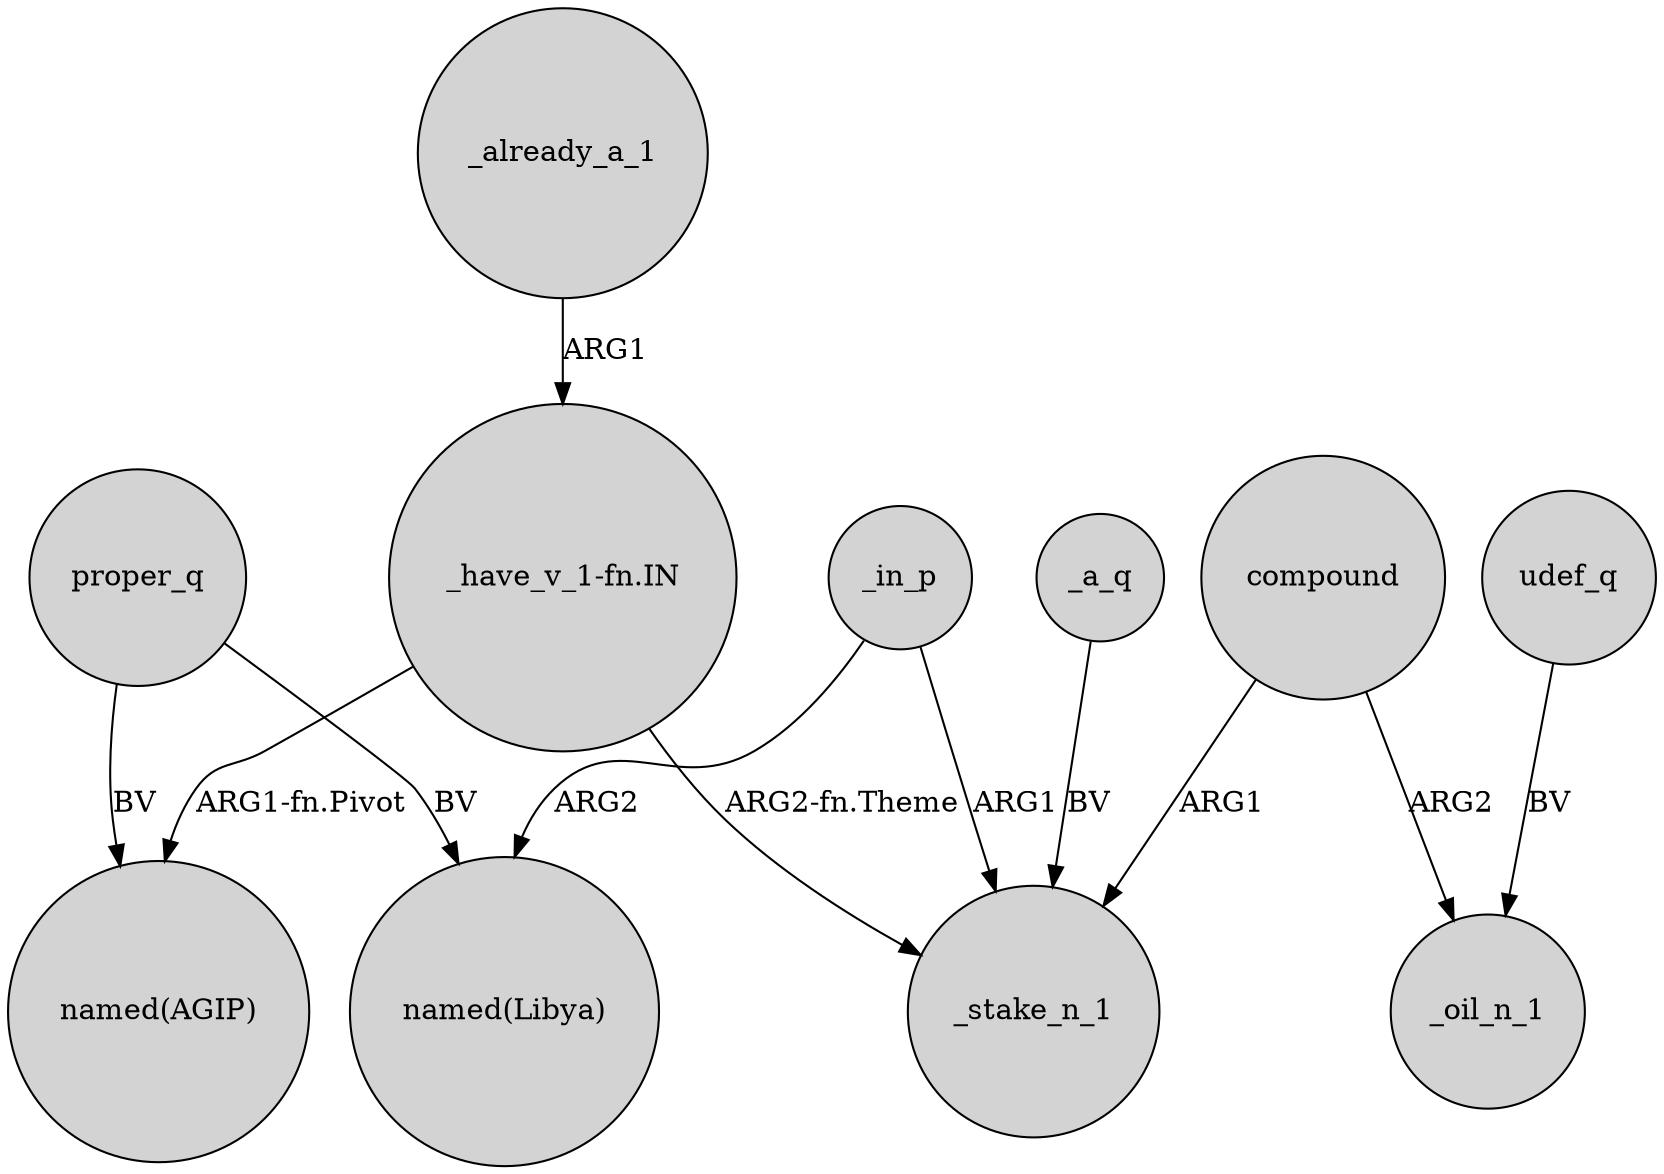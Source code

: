digraph {
	node [shape=circle style=filled]
	_a_q -> _stake_n_1 [label=BV]
	udef_q -> _oil_n_1 [label=BV]
	proper_q -> "named(Libya)" [label=BV]
	"_have_v_1-fn.IN" -> "named(AGIP)" [label="ARG1-fn.Pivot"]
	_in_p -> "named(Libya)" [label=ARG2]
	_already_a_1 -> "_have_v_1-fn.IN" [label=ARG1]
	compound -> _stake_n_1 [label=ARG1]
	proper_q -> "named(AGIP)" [label=BV]
	"_have_v_1-fn.IN" -> _stake_n_1 [label="ARG2-fn.Theme"]
	_in_p -> _stake_n_1 [label=ARG1]
	compound -> _oil_n_1 [label=ARG2]
}
